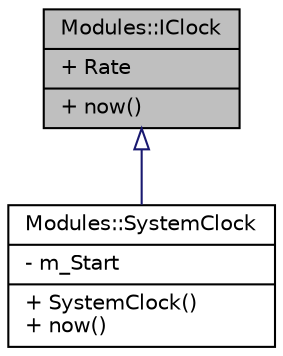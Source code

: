 digraph "Modules::IClock"
{
 // INTERACTIVE_SVG=YES
  edge [fontname="Helvetica",fontsize="10",labelfontname="Helvetica",labelfontsize="10"];
  node [fontname="Helvetica",fontsize="10",shape=record];
  Node1 [label="{Modules::IClock\n|+ Rate\l|+ now()\l}",height=0.2,width=0.4,color="black", fillcolor="grey75", style="filled", fontcolor="black"];
  Node1 -> Node2 [dir="back",color="midnightblue",fontsize="10",style="solid",arrowtail="onormal",fontname="Helvetica"];
  Node2 [label="{Modules::SystemClock\n|- m_Start\l|+ SystemClock()\l+ now()\l}",height=0.2,width=0.4,color="black", fillcolor="white", style="filled",URL="$class_modules_1_1_system_clock.html"];
}
